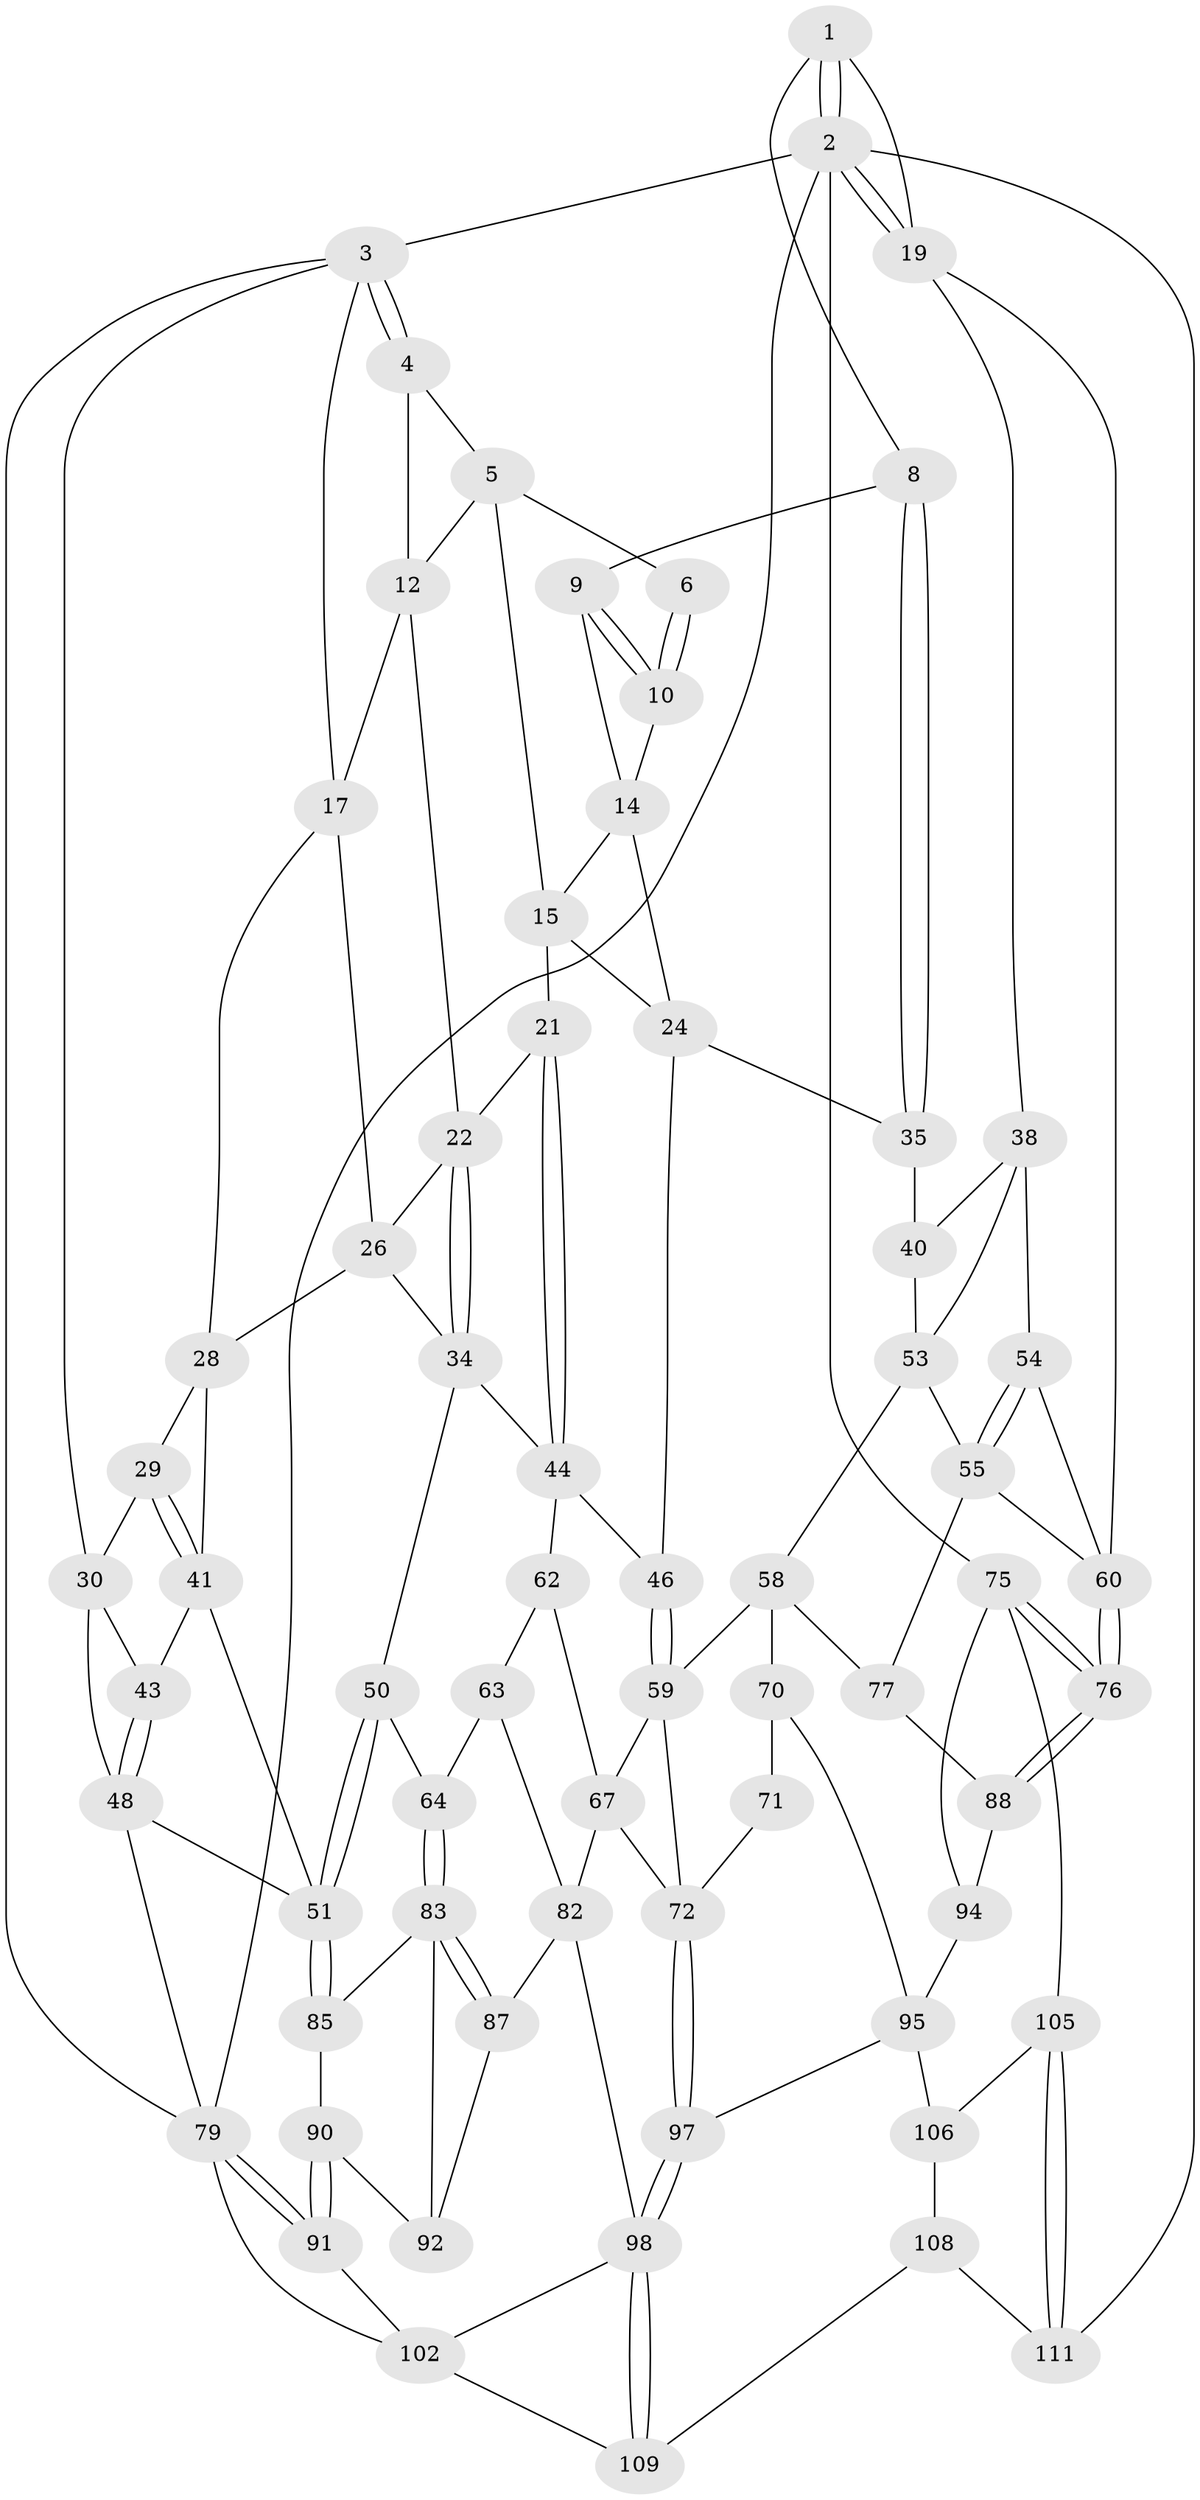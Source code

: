 // original degree distribution, {3: 0.017857142857142856, 6: 0.24107142857142858, 4: 0.25892857142857145, 5: 0.48214285714285715}
// Generated by graph-tools (version 1.1) at 2025/42/03/06/25 10:42:33]
// undirected, 67 vertices, 143 edges
graph export_dot {
graph [start="1"]
  node [color=gray90,style=filled];
  1 [pos="+0.9246679720015012+0",super="+7"];
  2 [pos="+1+0",super="+74"];
  3 [pos="+0+0",super="+18"];
  4 [pos="+0.16324190172275552+0"];
  5 [pos="+0.528701417637615+0",super="+11"];
  6 [pos="+0.8484305264282279+0"];
  8 [pos="+0.8502391009814646+0.19106140388563395"];
  9 [pos="+0.7476239808694595+0.14733360326846726"];
  10 [pos="+0.7410912550363735+0.13340769944965383"];
  12 [pos="+0.3155803642822096+0.14314991188026416",super="+13"];
  14 [pos="+0.5557738993440913+0.05791576758797177",super="+16"];
  15 [pos="+0.5047480066350299+0.014791213865785448",super="+20"];
  17 [pos="+0.10853657443822254+0.139324138263029",super="+27"];
  19 [pos="+1+0.2060500610185758",super="+37"];
  21 [pos="+0.46441635588346714+0.2902391861722645"];
  22 [pos="+0.3212520458567267+0.18515380447994678",super="+23"];
  24 [pos="+0.668244963995075+0.3133891328304242",super="+25"];
  26 [pos="+0.19738684675175058+0.2564871145813662",super="+32"];
  28 [pos="+0.10924922480250063+0.1920764345242718",super="+33"];
  29 [pos="+0.08462463180135599+0.25550371300074315"];
  30 [pos="+0.07227464880726117+0.26387730764135187",super="+31"];
  34 [pos="+0.3049427487436952+0.32619899219753085",super="+45"];
  35 [pos="+0.8553767966732735+0.2224188674576042",super="+36"];
  38 [pos="+1+0.30313250571119055",super="+39"];
  40 [pos="+0.9020874778504995+0.26920936440472665",super="+49"];
  41 [pos="+0.15853131168332338+0.33900320768366304",super="+42"];
  43 [pos="+0.07018795205103033+0.3419527346094641"];
  44 [pos="+0.4259620822452202+0.356917130215452",super="+47"];
  46 [pos="+0.6086377731561848+0.4309003305981411"];
  48 [pos="+0+0.40118891414239755",super="+65"];
  50 [pos="+0.2621720062881803+0.4885099246026308"];
  51 [pos="+0.1847784794859223+0.506107498730628",super="+52"];
  53 [pos="+0.8280095722399987+0.4545825006009316",super="+57"];
  54 [pos="+0.9596595114406331+0.38465510729545216"];
  55 [pos="+0.8567348738829016+0.5032182879019125",super="+56"];
  58 [pos="+0.6430191692527424+0.4789525758827623",super="+69"];
  59 [pos="+0.6318568660228592+0.4720831556803162",super="+66"];
  60 [pos="+1+0.5816288160840164",super="+61"];
  62 [pos="+0.4467796730225276+0.48909157180797935",super="+68"];
  63 [pos="+0.3941649726819537+0.5072888307491379",super="+78"];
  64 [pos="+0.3130117244416759+0.5136233823332964"];
  67 [pos="+0.4770892598731733+0.5452243749161205",super="+81"];
  70 [pos="+0.7028219283747554+0.6233758551570652",super="+96"];
  71 [pos="+0.6385372079349129+0.6545452290597891"];
  72 [pos="+0.5964130790110144+0.6676337732256608",super="+73"];
  75 [pos="+1+0.7422188691877327",super="+104"];
  76 [pos="+1+0.7219523480195945"];
  77 [pos="+0.8253457917233057+0.612980152017691"];
  79 [pos="+0+0.9140617524609295",super="+80"];
  82 [pos="+0.41028701422107483+0.7209194053240364",super="+86"];
  83 [pos="+0.33488706933745505+0.6150146479990976",super="+84"];
  85 [pos="+0.1755618612383805+0.56814854359045"];
  87 [pos="+0.39057696893327093+0.7233058343169647"];
  88 [pos="+0.9403034286653453+0.6983308383387946",super="+89"];
  90 [pos="+0.14072848845392266+0.6038949567591143",super="+93"];
  91 [pos="+0+0.8900165380603835",super="+103"];
  92 [pos="+0.2375892975974962+0.7100128101298655"];
  94 [pos="+0.7682350874579177+0.7694806509749351",super="+101"];
  95 [pos="+0.7273766228245756+0.7807809952449298",super="+100"];
  97 [pos="+0.6179735827708578+0.8087682763576299"];
  98 [pos="+0.45176049484771963+0.8363189965395021",super="+99"];
  102 [pos="+0.2874585258133437+0.881451147601259",super="+110"];
  105 [pos="+0.8594043766416459+0.8934003314493209"];
  106 [pos="+0.8310801642784863+0.9007075696405514",super="+107"];
  108 [pos="+0.6150981479691084+1",super="+112"];
  109 [pos="+0.513727726367175+1"];
  111 [pos="+1+1"];
  1 -- 2;
  1 -- 2;
  1 -- 8;
  1 -- 19;
  2 -- 3;
  2 -- 19;
  2 -- 19;
  2 -- 75;
  2 -- 111;
  2 -- 79;
  3 -- 4;
  3 -- 4;
  3 -- 17;
  3 -- 79;
  3 -- 30;
  4 -- 5;
  4 -- 12;
  5 -- 6;
  5 -- 12;
  5 -- 15;
  6 -- 10;
  6 -- 10;
  8 -- 9;
  8 -- 35;
  8 -- 35;
  9 -- 10;
  9 -- 10;
  9 -- 14;
  10 -- 14;
  12 -- 17;
  12 -- 22;
  14 -- 15;
  14 -- 24;
  15 -- 21;
  15 -- 24;
  17 -- 26;
  17 -- 28;
  19 -- 60;
  19 -- 38;
  21 -- 22;
  21 -- 44;
  21 -- 44;
  22 -- 34;
  22 -- 34;
  22 -- 26;
  24 -- 35;
  24 -- 46;
  26 -- 28;
  26 -- 34;
  28 -- 29;
  28 -- 41;
  29 -- 30;
  29 -- 41;
  29 -- 41;
  30 -- 43;
  30 -- 48;
  34 -- 44;
  34 -- 50;
  35 -- 40 [weight=2];
  38 -- 54;
  38 -- 40;
  38 -- 53;
  40 -- 53;
  41 -- 43;
  41 -- 51;
  43 -- 48;
  43 -- 48;
  44 -- 62;
  44 -- 46;
  46 -- 59;
  46 -- 59;
  48 -- 79;
  48 -- 51;
  50 -- 51;
  50 -- 51;
  50 -- 64;
  51 -- 85;
  51 -- 85;
  53 -- 58;
  53 -- 55;
  54 -- 55;
  54 -- 55;
  54 -- 60;
  55 -- 60;
  55 -- 77;
  58 -- 59;
  58 -- 77;
  58 -- 70;
  59 -- 67;
  59 -- 72;
  60 -- 76;
  60 -- 76;
  62 -- 63 [weight=2];
  62 -- 67;
  63 -- 64;
  63 -- 82;
  64 -- 83;
  64 -- 83;
  67 -- 72;
  67 -- 82;
  70 -- 71 [weight=2];
  70 -- 95;
  71 -- 72;
  72 -- 97;
  72 -- 97;
  75 -- 76;
  75 -- 76;
  75 -- 105;
  75 -- 94;
  76 -- 88;
  76 -- 88;
  77 -- 88;
  79 -- 91;
  79 -- 91;
  79 -- 102;
  82 -- 98;
  82 -- 87;
  83 -- 87;
  83 -- 87;
  83 -- 92;
  83 -- 85;
  85 -- 90;
  87 -- 92;
  88 -- 94 [weight=2];
  90 -- 91 [weight=2];
  90 -- 91;
  90 -- 92;
  91 -- 102;
  94 -- 95;
  95 -- 97;
  95 -- 106;
  97 -- 98;
  97 -- 98;
  98 -- 109;
  98 -- 109;
  98 -- 102;
  102 -- 109;
  105 -- 106;
  105 -- 111;
  105 -- 111;
  106 -- 108 [weight=2];
  108 -- 109;
  108 -- 111;
}
